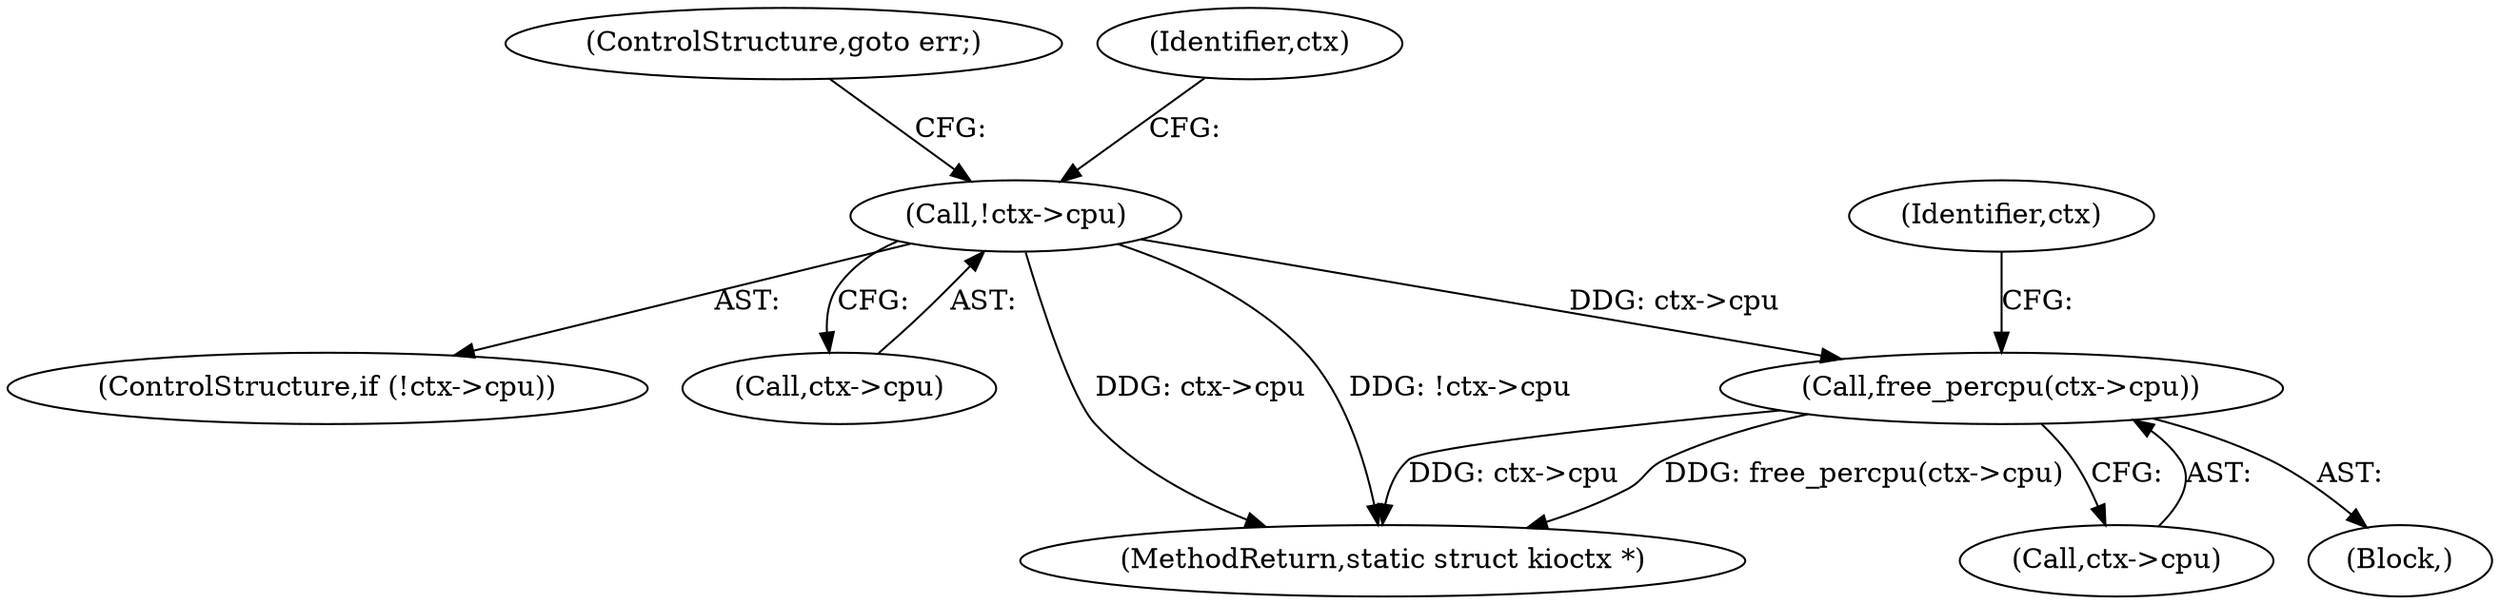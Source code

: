 digraph "0_linux_d558023207e008a4476a3b7bb8706b2a2bf5d84f@API" {
"1000334" [label="(Call,free_percpu(ctx->cpu))"];
"1000224" [label="(Call,!ctx->cpu)"];
"1000223" [label="(ControlStructure,if (!ctx->cpu))"];
"1000228" [label="(ControlStructure,goto err;)"];
"1000334" [label="(Call,free_percpu(ctx->cpu))"];
"1000106" [label="(Block,)"];
"1000225" [label="(Call,ctx->cpu)"];
"1000359" [label="(MethodReturn,static struct kioctx *)"];
"1000341" [label="(Identifier,ctx)"];
"1000224" [label="(Call,!ctx->cpu)"];
"1000232" [label="(Identifier,ctx)"];
"1000335" [label="(Call,ctx->cpu)"];
"1000334" -> "1000106"  [label="AST: "];
"1000334" -> "1000335"  [label="CFG: "];
"1000335" -> "1000334"  [label="AST: "];
"1000341" -> "1000334"  [label="CFG: "];
"1000334" -> "1000359"  [label="DDG: free_percpu(ctx->cpu)"];
"1000334" -> "1000359"  [label="DDG: ctx->cpu"];
"1000224" -> "1000334"  [label="DDG: ctx->cpu"];
"1000224" -> "1000223"  [label="AST: "];
"1000224" -> "1000225"  [label="CFG: "];
"1000225" -> "1000224"  [label="AST: "];
"1000228" -> "1000224"  [label="CFG: "];
"1000232" -> "1000224"  [label="CFG: "];
"1000224" -> "1000359"  [label="DDG: ctx->cpu"];
"1000224" -> "1000359"  [label="DDG: !ctx->cpu"];
}
